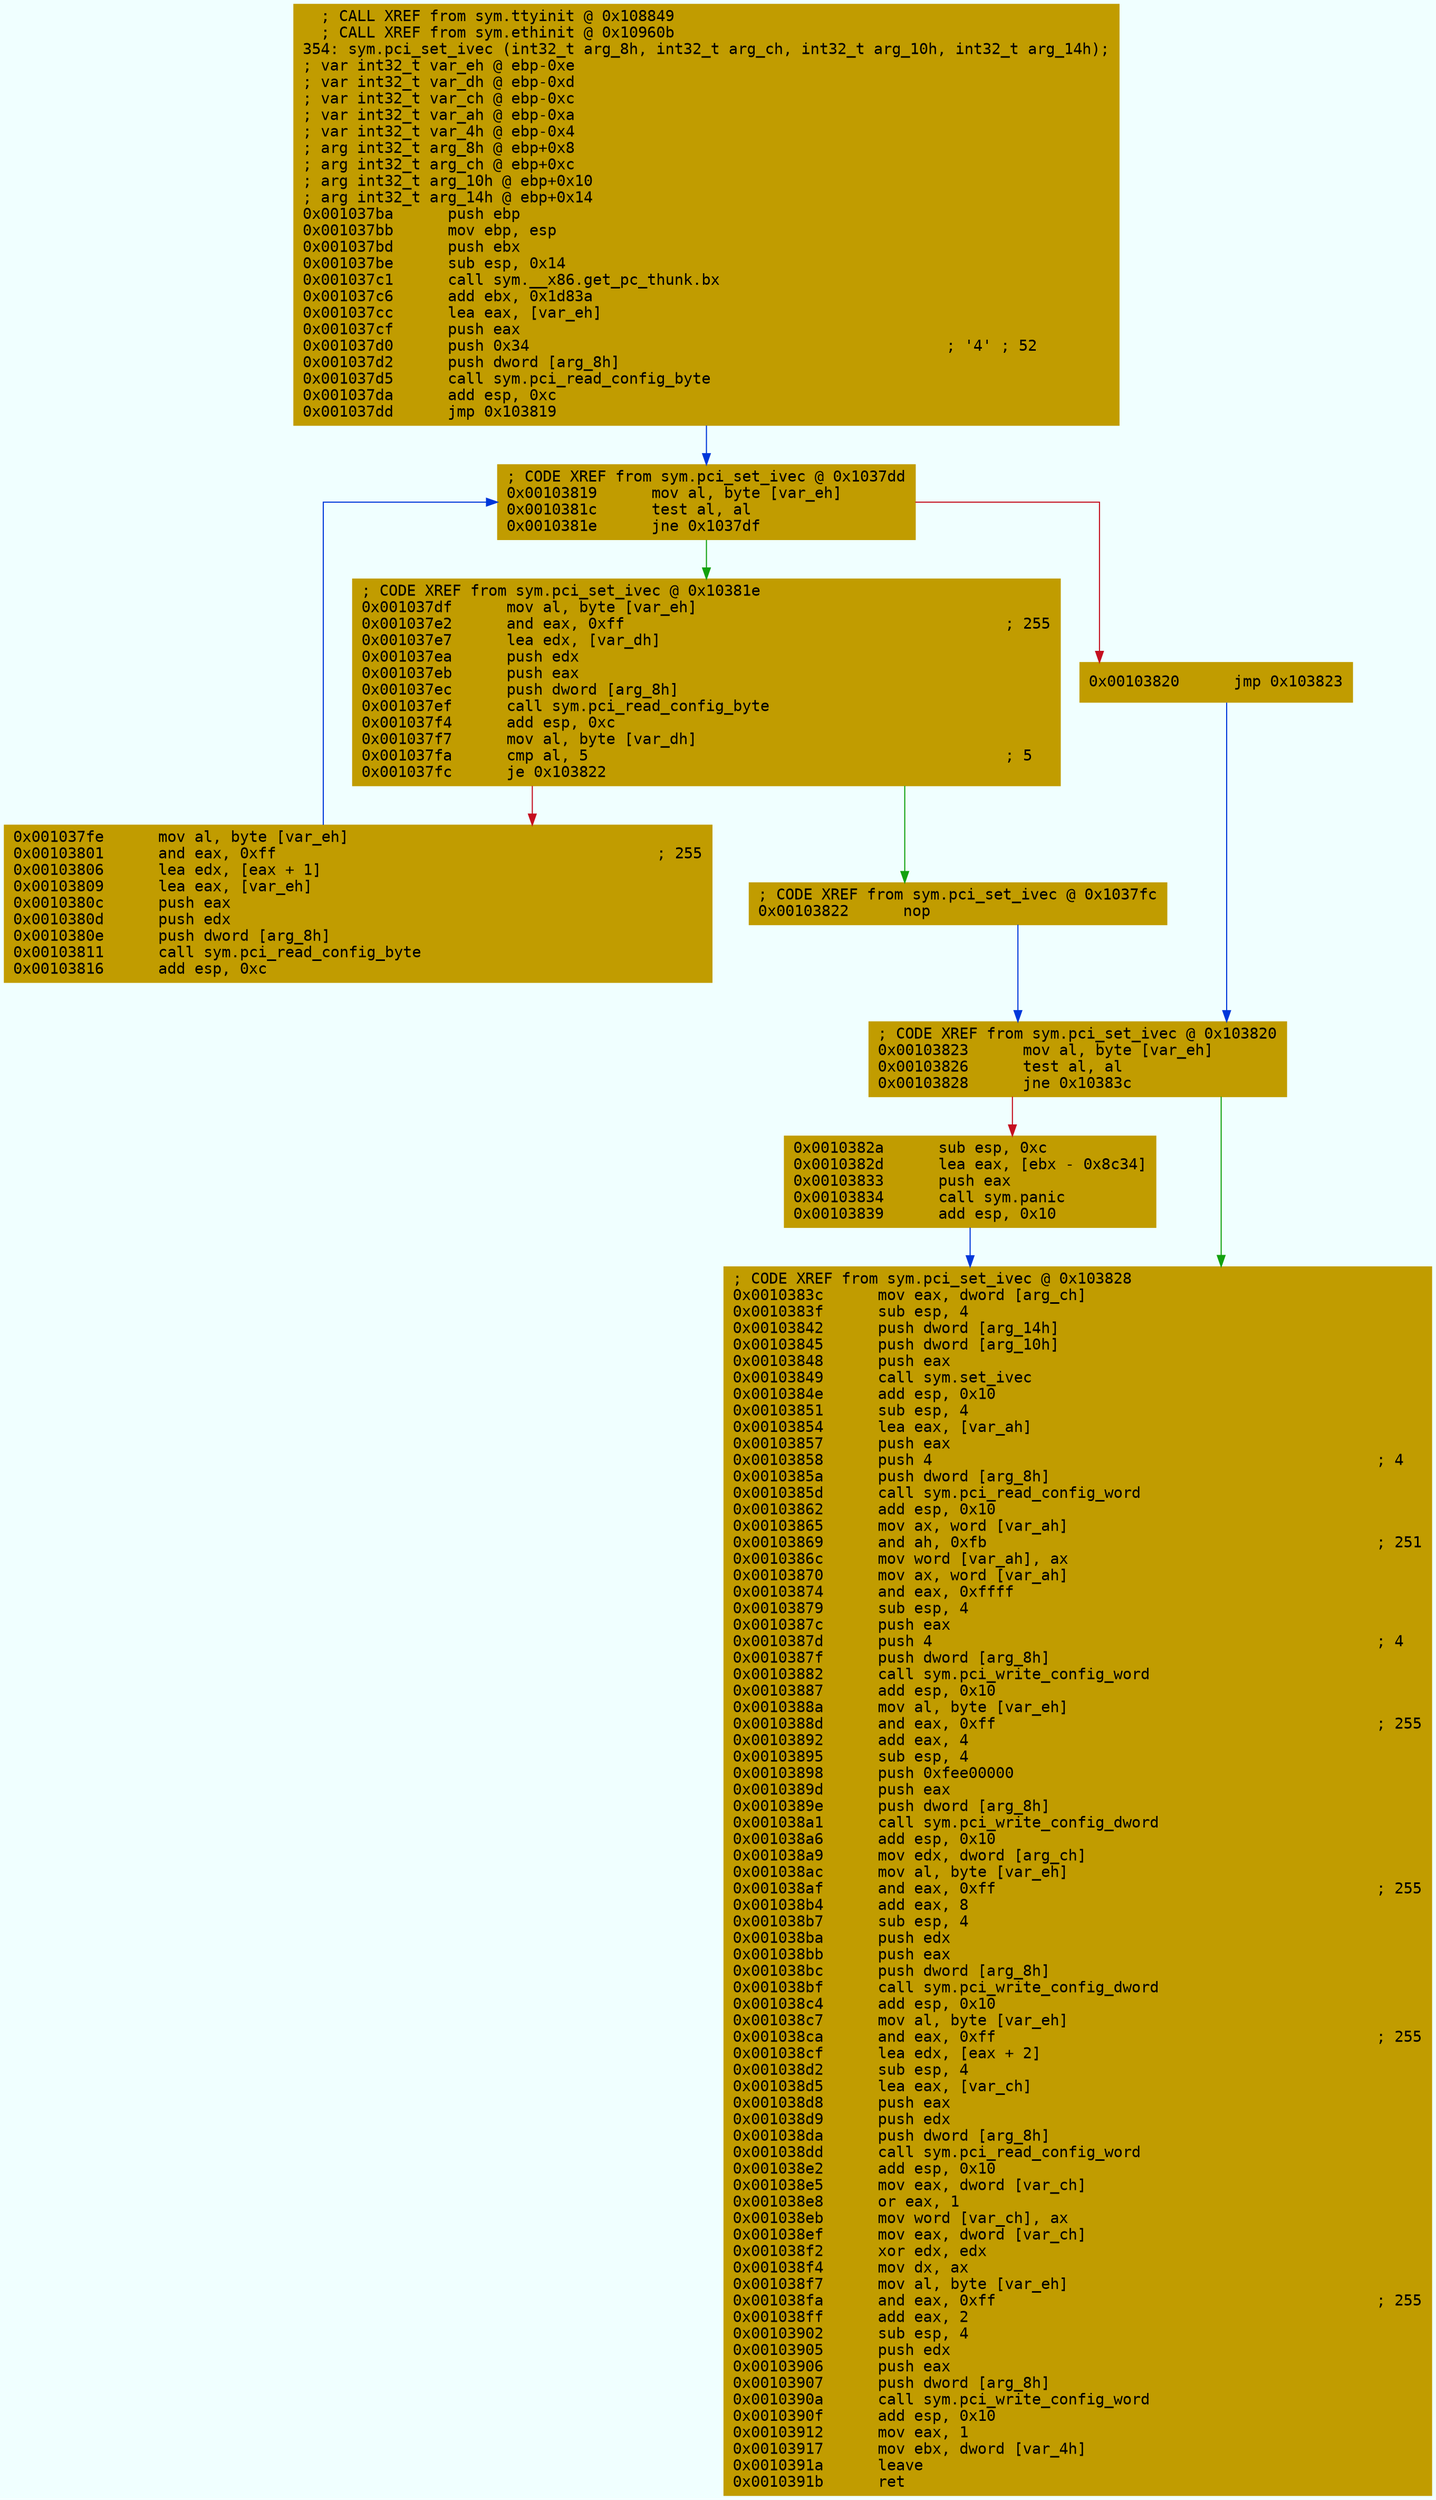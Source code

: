 digraph code {
	graph [bgcolor=azure fontsize=8 fontname="Courier" splines="ortho"];
	node [fillcolor=gray style=filled shape=box];
	edge [arrowhead="normal"];
	"0x001037ba" [URL="sym.pci_set_ivec/0x001037ba", fillcolor="#c19c00",color="#c19c00", fontname="Courier",label="  ; CALL XREF from sym.ttyinit @ 0x108849\l  ; CALL XREF from sym.ethinit @ 0x10960b\l354: sym.pci_set_ivec (int32_t arg_8h, int32_t arg_ch, int32_t arg_10h, int32_t arg_14h);\l; var int32_t var_eh @ ebp-0xe\l; var int32_t var_dh @ ebp-0xd\l; var int32_t var_ch @ ebp-0xc\l; var int32_t var_ah @ ebp-0xa\l; var int32_t var_4h @ ebp-0x4\l; arg int32_t arg_8h @ ebp+0x8\l; arg int32_t arg_ch @ ebp+0xc\l; arg int32_t arg_10h @ ebp+0x10\l; arg int32_t arg_14h @ ebp+0x14\l0x001037ba      push ebp\l0x001037bb      mov ebp, esp\l0x001037bd      push ebx\l0x001037be      sub esp, 0x14\l0x001037c1      call sym.__x86.get_pc_thunk.bx\l0x001037c6      add ebx, 0x1d83a\l0x001037cc      lea eax, [var_eh]\l0x001037cf      push eax\l0x001037d0      push 0x34                                              ; '4' ; 52\l0x001037d2      push dword [arg_8h]\l0x001037d5      call sym.pci_read_config_byte\l0x001037da      add esp, 0xc\l0x001037dd      jmp 0x103819\l"]
	"0x001037df" [URL="sym.pci_set_ivec/0x001037df", fillcolor="#c19c00",color="#c19c00", fontname="Courier",label="; CODE XREF from sym.pci_set_ivec @ 0x10381e\l0x001037df      mov al, byte [var_eh]\l0x001037e2      and eax, 0xff                                          ; 255\l0x001037e7      lea edx, [var_dh]\l0x001037ea      push edx\l0x001037eb      push eax\l0x001037ec      push dword [arg_8h]\l0x001037ef      call sym.pci_read_config_byte\l0x001037f4      add esp, 0xc\l0x001037f7      mov al, byte [var_dh]\l0x001037fa      cmp al, 5                                              ; 5\l0x001037fc      je 0x103822\l"]
	"0x001037fe" [URL="sym.pci_set_ivec/0x001037fe", fillcolor="#c19c00",color="#c19c00", fontname="Courier",label="0x001037fe      mov al, byte [var_eh]\l0x00103801      and eax, 0xff                                          ; 255\l0x00103806      lea edx, [eax + 1]\l0x00103809      lea eax, [var_eh]\l0x0010380c      push eax\l0x0010380d      push edx\l0x0010380e      push dword [arg_8h]\l0x00103811      call sym.pci_read_config_byte\l0x00103816      add esp, 0xc\l"]
	"0x00103819" [URL="sym.pci_set_ivec/0x00103819", fillcolor="#c19c00",color="#c19c00", fontname="Courier",label="; CODE XREF from sym.pci_set_ivec @ 0x1037dd\l0x00103819      mov al, byte [var_eh]\l0x0010381c      test al, al\l0x0010381e      jne 0x1037df\l"]
	"0x00103820" [URL="sym.pci_set_ivec/0x00103820", fillcolor="#c19c00",color="#c19c00", fontname="Courier",label="0x00103820      jmp 0x103823\l"]
	"0x00103822" [URL="sym.pci_set_ivec/0x00103822", fillcolor="#c19c00",color="#c19c00", fontname="Courier",label="; CODE XREF from sym.pci_set_ivec @ 0x1037fc\l0x00103822      nop\l"]
	"0x00103823" [URL="sym.pci_set_ivec/0x00103823", fillcolor="#c19c00",color="#c19c00", fontname="Courier",label="; CODE XREF from sym.pci_set_ivec @ 0x103820\l0x00103823      mov al, byte [var_eh]\l0x00103826      test al, al\l0x00103828      jne 0x10383c\l"]
	"0x0010382a" [URL="sym.pci_set_ivec/0x0010382a", fillcolor="#c19c00",color="#c19c00", fontname="Courier",label="0x0010382a      sub esp, 0xc\l0x0010382d      lea eax, [ebx - 0x8c34]\l0x00103833      push eax\l0x00103834      call sym.panic\l0x00103839      add esp, 0x10\l"]
	"0x0010383c" [URL="sym.pci_set_ivec/0x0010383c", fillcolor="#c19c00",color="#c19c00", fontname="Courier",label="; CODE XREF from sym.pci_set_ivec @ 0x103828\l0x0010383c      mov eax, dword [arg_ch]\l0x0010383f      sub esp, 4\l0x00103842      push dword [arg_14h]\l0x00103845      push dword [arg_10h]\l0x00103848      push eax\l0x00103849      call sym.set_ivec\l0x0010384e      add esp, 0x10\l0x00103851      sub esp, 4\l0x00103854      lea eax, [var_ah]\l0x00103857      push eax\l0x00103858      push 4                                                 ; 4\l0x0010385a      push dword [arg_8h]\l0x0010385d      call sym.pci_read_config_word\l0x00103862      add esp, 0x10\l0x00103865      mov ax, word [var_ah]\l0x00103869      and ah, 0xfb                                           ; 251\l0x0010386c      mov word [var_ah], ax\l0x00103870      mov ax, word [var_ah]\l0x00103874      and eax, 0xffff\l0x00103879      sub esp, 4\l0x0010387c      push eax\l0x0010387d      push 4                                                 ; 4\l0x0010387f      push dword [arg_8h]\l0x00103882      call sym.pci_write_config_word\l0x00103887      add esp, 0x10\l0x0010388a      mov al, byte [var_eh]\l0x0010388d      and eax, 0xff                                          ; 255\l0x00103892      add eax, 4\l0x00103895      sub esp, 4\l0x00103898      push 0xfee00000\l0x0010389d      push eax\l0x0010389e      push dword [arg_8h]\l0x001038a1      call sym.pci_write_config_dword\l0x001038a6      add esp, 0x10\l0x001038a9      mov edx, dword [arg_ch]\l0x001038ac      mov al, byte [var_eh]\l0x001038af      and eax, 0xff                                          ; 255\l0x001038b4      add eax, 8\l0x001038b7      sub esp, 4\l0x001038ba      push edx\l0x001038bb      push eax\l0x001038bc      push dword [arg_8h]\l0x001038bf      call sym.pci_write_config_dword\l0x001038c4      add esp, 0x10\l0x001038c7      mov al, byte [var_eh]\l0x001038ca      and eax, 0xff                                          ; 255\l0x001038cf      lea edx, [eax + 2]\l0x001038d2      sub esp, 4\l0x001038d5      lea eax, [var_ch]\l0x001038d8      push eax\l0x001038d9      push edx\l0x001038da      push dword [arg_8h]\l0x001038dd      call sym.pci_read_config_word\l0x001038e2      add esp, 0x10\l0x001038e5      mov eax, dword [var_ch]\l0x001038e8      or eax, 1\l0x001038eb      mov word [var_ch], ax\l0x001038ef      mov eax, dword [var_ch]\l0x001038f2      xor edx, edx\l0x001038f4      mov dx, ax\l0x001038f7      mov al, byte [var_eh]\l0x001038fa      and eax, 0xff                                          ; 255\l0x001038ff      add eax, 2\l0x00103902      sub esp, 4\l0x00103905      push edx\l0x00103906      push eax\l0x00103907      push dword [arg_8h]\l0x0010390a      call sym.pci_write_config_word\l0x0010390f      add esp, 0x10\l0x00103912      mov eax, 1\l0x00103917      mov ebx, dword [var_4h]\l0x0010391a      leave\l0x0010391b      ret\l"]
        "0x001037ba" -> "0x00103819" [color="#0037da"];
        "0x001037df" -> "0x00103822" [color="#13a10e"];
        "0x001037df" -> "0x001037fe" [color="#c50f1f"];
        "0x001037fe" -> "0x00103819" [color="#0037da"];
        "0x00103819" -> "0x001037df" [color="#13a10e"];
        "0x00103819" -> "0x00103820" [color="#c50f1f"];
        "0x00103820" -> "0x00103823" [color="#0037da"];
        "0x00103822" -> "0x00103823" [color="#0037da"];
        "0x00103823" -> "0x0010383c" [color="#13a10e"];
        "0x00103823" -> "0x0010382a" [color="#c50f1f"];
        "0x0010382a" -> "0x0010383c" [color="#0037da"];
}
